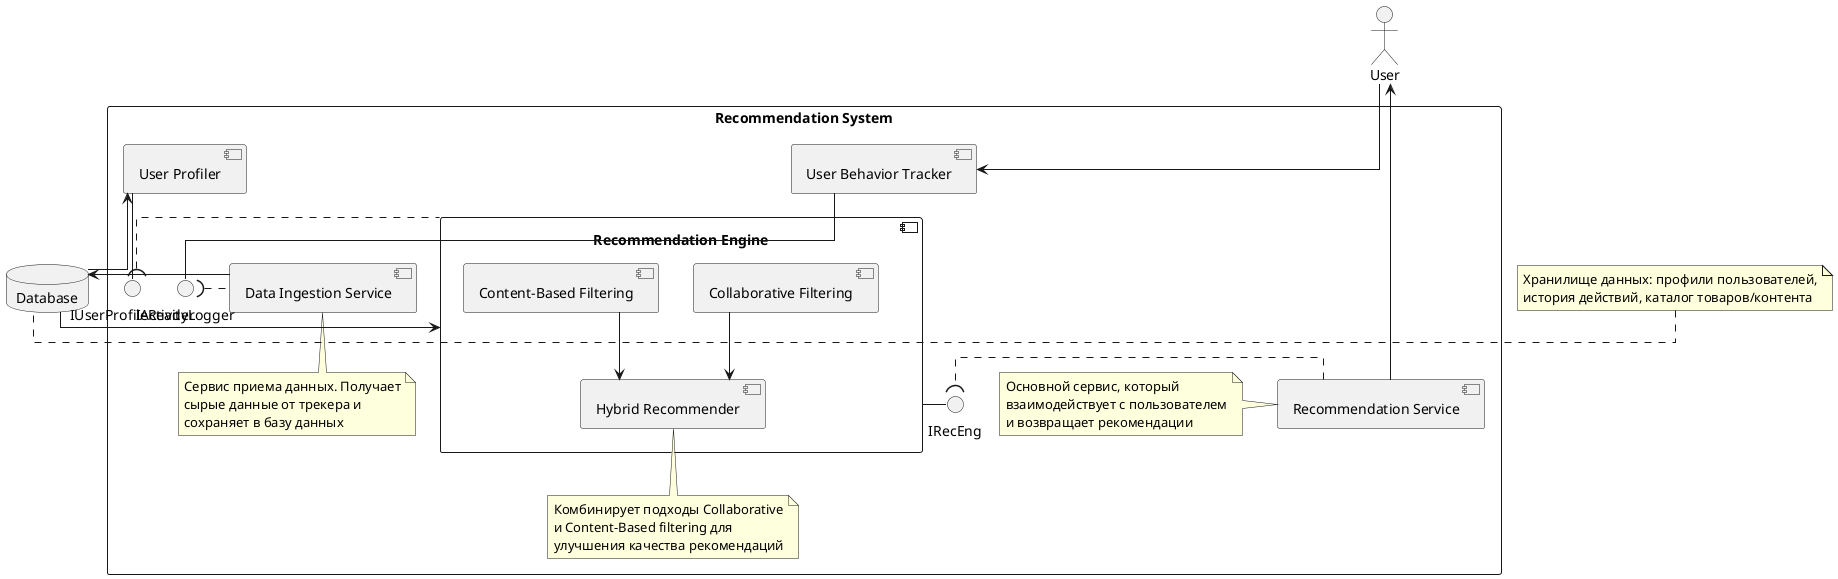 @startuml
skinparam linetype ortho

actor "User" as U
database "Database" as DB

rectangle "Recommendation System" {
    
    component "User Behavior Tracker" as UBT
    component "Data Ingestion Service" as DIS
    component "User Profiler" as UP
    component "Recommendation Service" as RS
    
    component "Recommendation Engine" as RE {
        component "Collaborative Filtering" as CF
        component "Content-Based Filtering" as CBF
        component "Hybrid Recommender" as HR
    }
    
    interface "IActivityLogger" as IAL
    interface "IRecEng" as IRE
    interface "IUserProfileReader" as IUPR

    U --> UBT
    UBT -down- IAL
    DIS -left-..( IAL
    DIS --> DB
    UP -down- IUPR
    UP <-- DB
    DB --> RE
    CF --> HR
    CBF --> HR
    RE -down- IRE
    RE -left-..( IUPR
    RS -right-..( IRE
    U <-- RS

    note bottom of HR
      Комбинирует подходы Collaborative
      и Content-Based filtering для
      улучшения качества рекомендаций
    end note 

    note left of RS
      Основной сервис, который
      взаимодействует с пользователем
      и возвращает рекомендации
    end note

    note bottom of DIS
      Сервис приема данных. Получает
      сырые данные от трекера и
      сохраняет в базу данных
    end note

}

note left of DB
      Хранилище данных: профили пользователей,
      история действий, каталог товаров/контента
    end note
@enduml